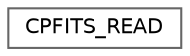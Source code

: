 digraph "Graphical Class Hierarchy"
{
 // LATEX_PDF_SIZE
  bgcolor="transparent";
  edge [fontname=Helvetica,fontsize=10,labelfontname=Helvetica,labelfontsize=10];
  node [fontname=Helvetica,fontsize=10,shape=box,height=0.2,width=0.4];
  rankdir="LR";
  Node0 [id="Node000000",label="CPFITS_READ",height=0.2,width=0.4,color="grey40", fillcolor="white", style="filled",URL="$class_c_p_f_i_t_s___r_e_a_d.html",tooltip="read only fits file interface"];
}
